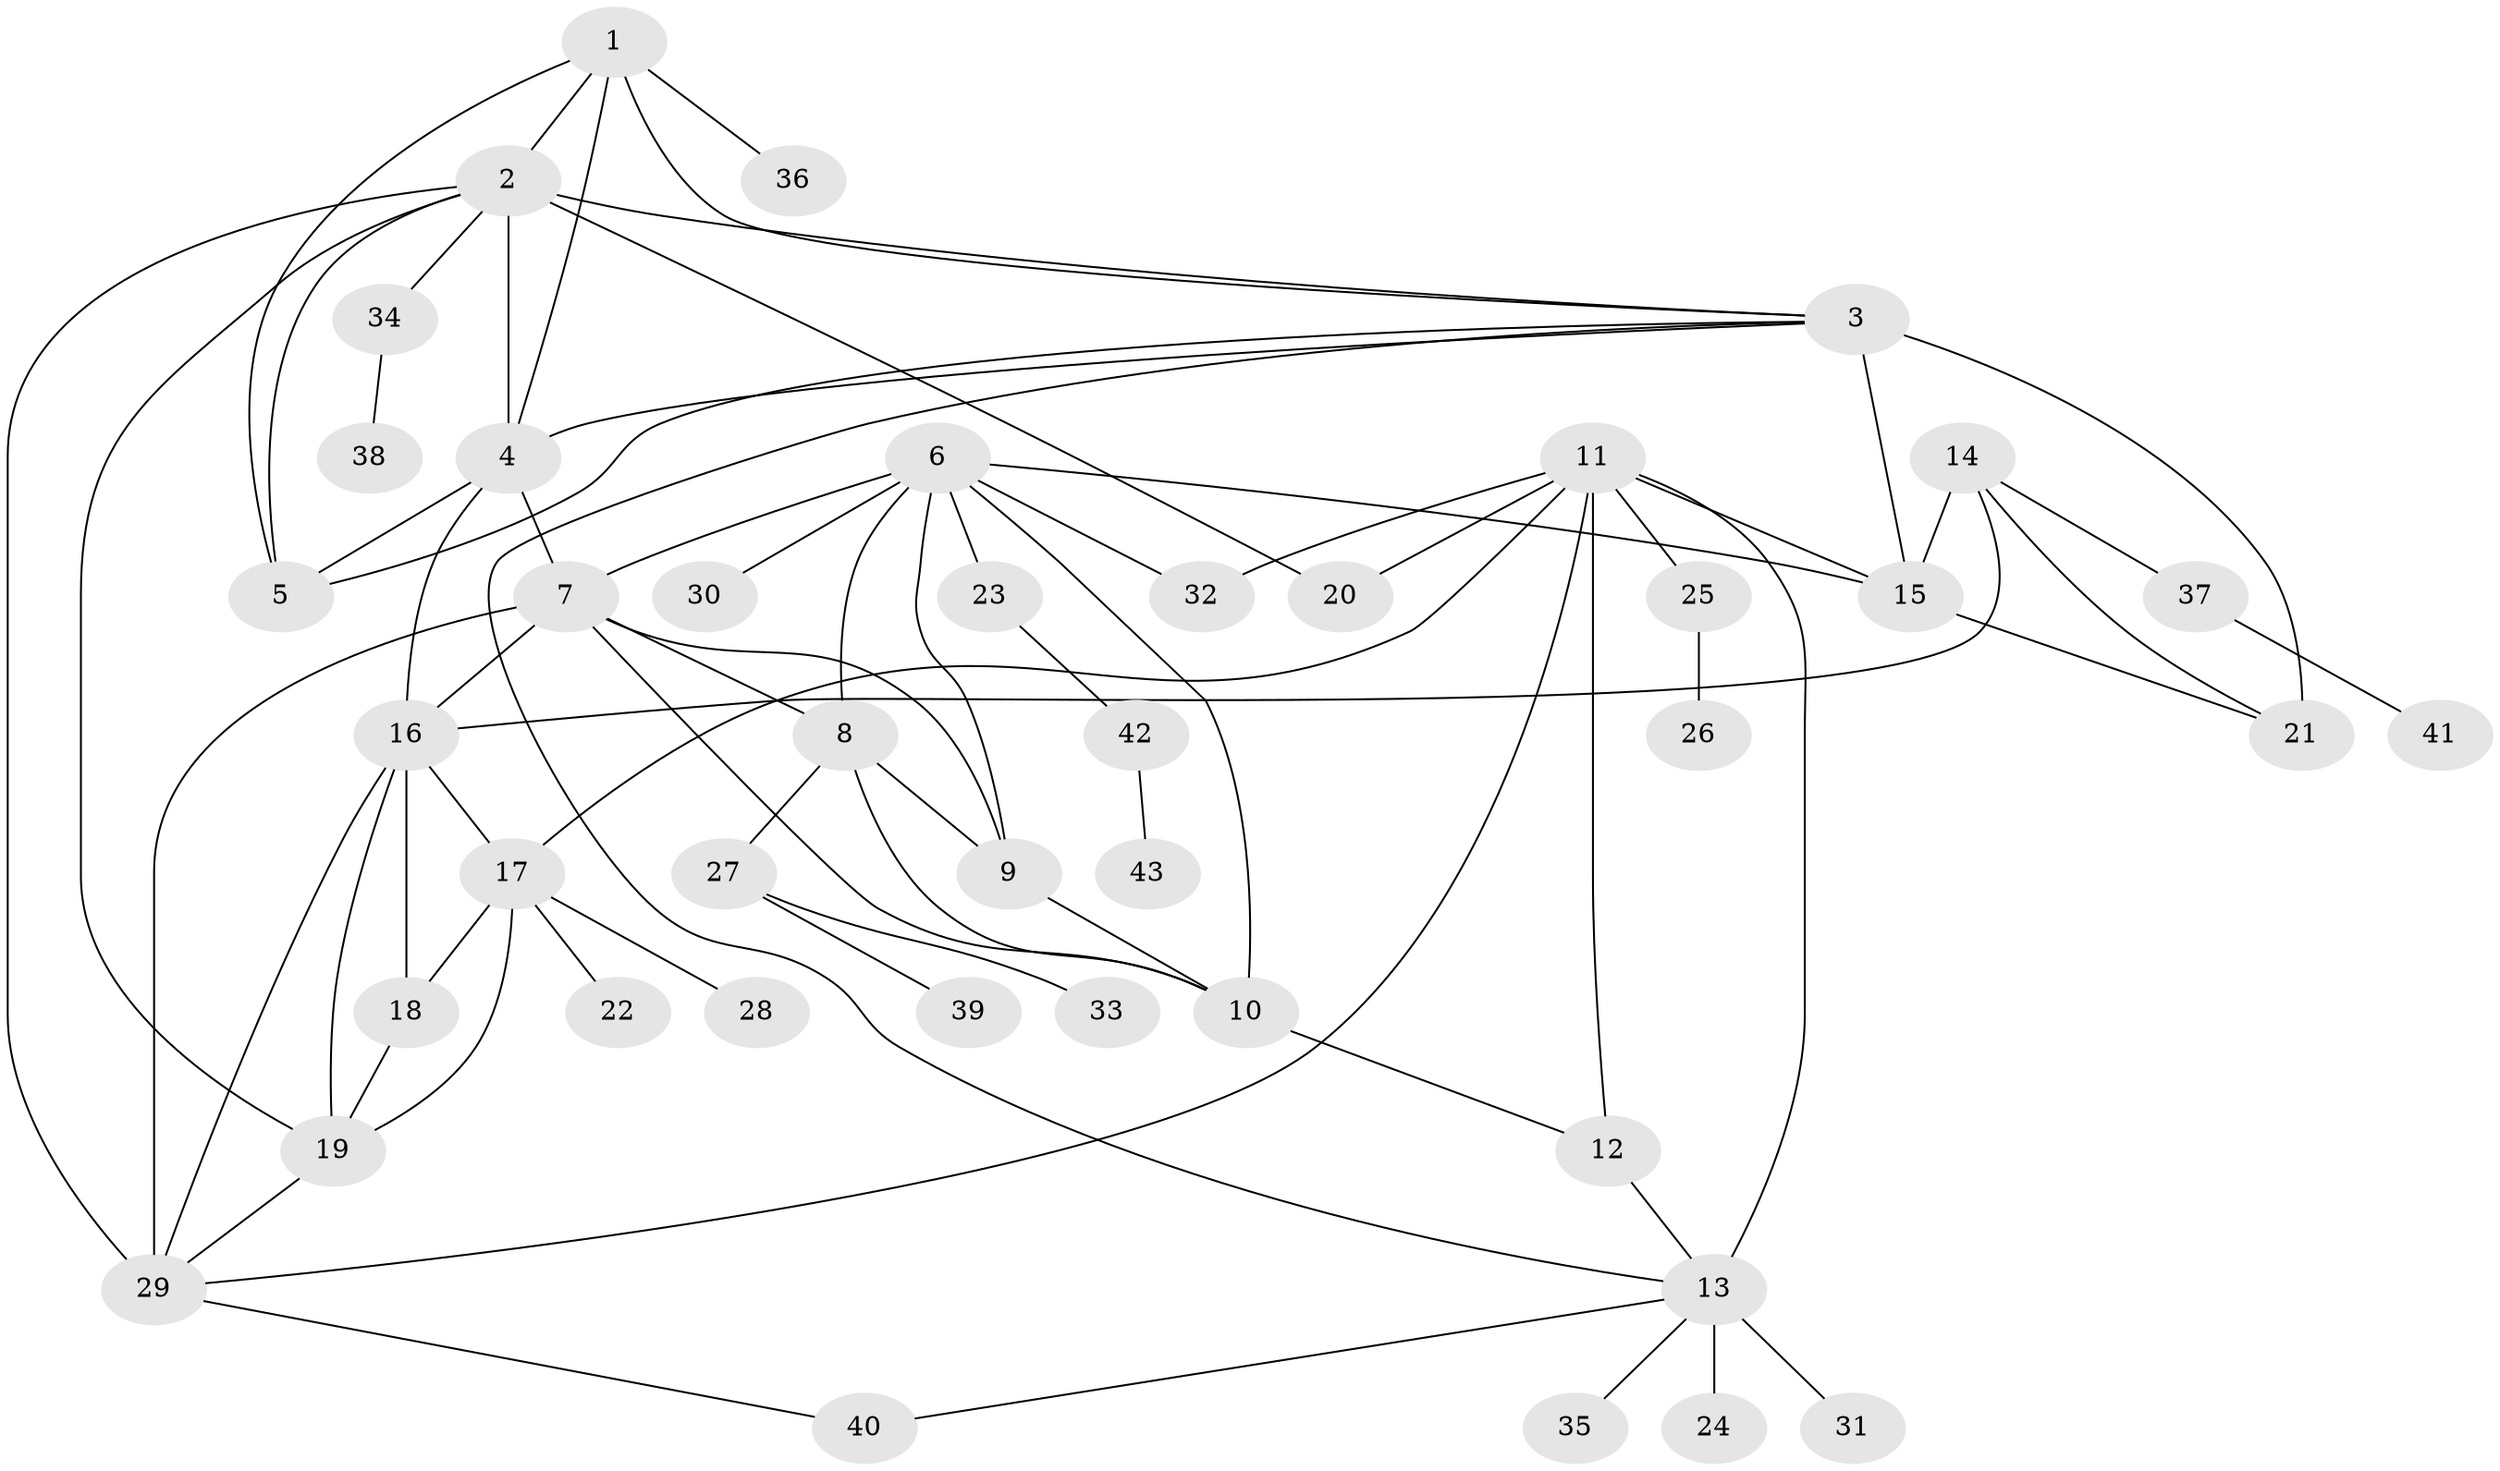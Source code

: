 // original degree distribution, {6: 0.05825242718446602, 12: 0.019417475728155338, 5: 0.019417475728155338, 8: 0.02912621359223301, 9: 0.019417475728155338, 13: 0.009708737864077669, 4: 0.038834951456310676, 7: 0.02912621359223301, 10: 0.019417475728155338, 11: 0.009708737864077669, 1: 0.5242718446601942, 3: 0.04854368932038835, 2: 0.17475728155339806}
// Generated by graph-tools (version 1.1) at 2025/52/03/04/25 22:52:09]
// undirected, 43 vertices, 74 edges
graph export_dot {
  node [color=gray90,style=filled];
  1;
  2;
  3;
  4;
  5;
  6;
  7;
  8;
  9;
  10;
  11;
  12;
  13;
  14;
  15;
  16;
  17;
  18;
  19;
  20;
  21;
  22;
  23;
  24;
  25;
  26;
  27;
  28;
  29;
  30;
  31;
  32;
  33;
  34;
  35;
  36;
  37;
  38;
  39;
  40;
  41;
  42;
  43;
  1 -- 2 [weight=1.0];
  1 -- 3 [weight=1.0];
  1 -- 4 [weight=1.0];
  1 -- 5 [weight=1.0];
  1 -- 36 [weight=1.0];
  2 -- 3 [weight=1.0];
  2 -- 4 [weight=1.0];
  2 -- 5 [weight=1.0];
  2 -- 19 [weight=1.0];
  2 -- 20 [weight=4.0];
  2 -- 29 [weight=1.0];
  2 -- 34 [weight=1.0];
  3 -- 4 [weight=1.0];
  3 -- 5 [weight=1.0];
  3 -- 13 [weight=1.0];
  3 -- 15 [weight=1.0];
  3 -- 21 [weight=5.0];
  4 -- 5 [weight=4.0];
  4 -- 7 [weight=1.0];
  4 -- 16 [weight=1.0];
  6 -- 7 [weight=1.0];
  6 -- 8 [weight=1.0];
  6 -- 9 [weight=1.0];
  6 -- 10 [weight=1.0];
  6 -- 15 [weight=1.0];
  6 -- 23 [weight=1.0];
  6 -- 30 [weight=1.0];
  6 -- 32 [weight=1.0];
  7 -- 8 [weight=1.0];
  7 -- 9 [weight=1.0];
  7 -- 10 [weight=1.0];
  7 -- 16 [weight=2.0];
  7 -- 29 [weight=5.0];
  8 -- 9 [weight=1.0];
  8 -- 10 [weight=1.0];
  8 -- 27 [weight=1.0];
  9 -- 10 [weight=3.0];
  10 -- 12 [weight=1.0];
  11 -- 12 [weight=3.0];
  11 -- 13 [weight=3.0];
  11 -- 15 [weight=1.0];
  11 -- 17 [weight=1.0];
  11 -- 20 [weight=1.0];
  11 -- 25 [weight=1.0];
  11 -- 29 [weight=1.0];
  11 -- 32 [weight=1.0];
  12 -- 13 [weight=1.0];
  13 -- 24 [weight=1.0];
  13 -- 31 [weight=1.0];
  13 -- 35 [weight=1.0];
  13 -- 40 [weight=1.0];
  14 -- 15 [weight=4.0];
  14 -- 16 [weight=1.0];
  14 -- 21 [weight=1.0];
  14 -- 37 [weight=1.0];
  15 -- 21 [weight=1.0];
  16 -- 17 [weight=2.0];
  16 -- 18 [weight=7.0];
  16 -- 19 [weight=2.0];
  16 -- 29 [weight=1.0];
  17 -- 18 [weight=1.0];
  17 -- 19 [weight=1.0];
  17 -- 22 [weight=1.0];
  17 -- 28 [weight=4.0];
  18 -- 19 [weight=1.0];
  19 -- 29 [weight=1.0];
  23 -- 42 [weight=1.0];
  25 -- 26 [weight=1.0];
  27 -- 33 [weight=1.0];
  27 -- 39 [weight=1.0];
  29 -- 40 [weight=1.0];
  34 -- 38 [weight=1.0];
  37 -- 41 [weight=1.0];
  42 -- 43 [weight=1.0];
}
